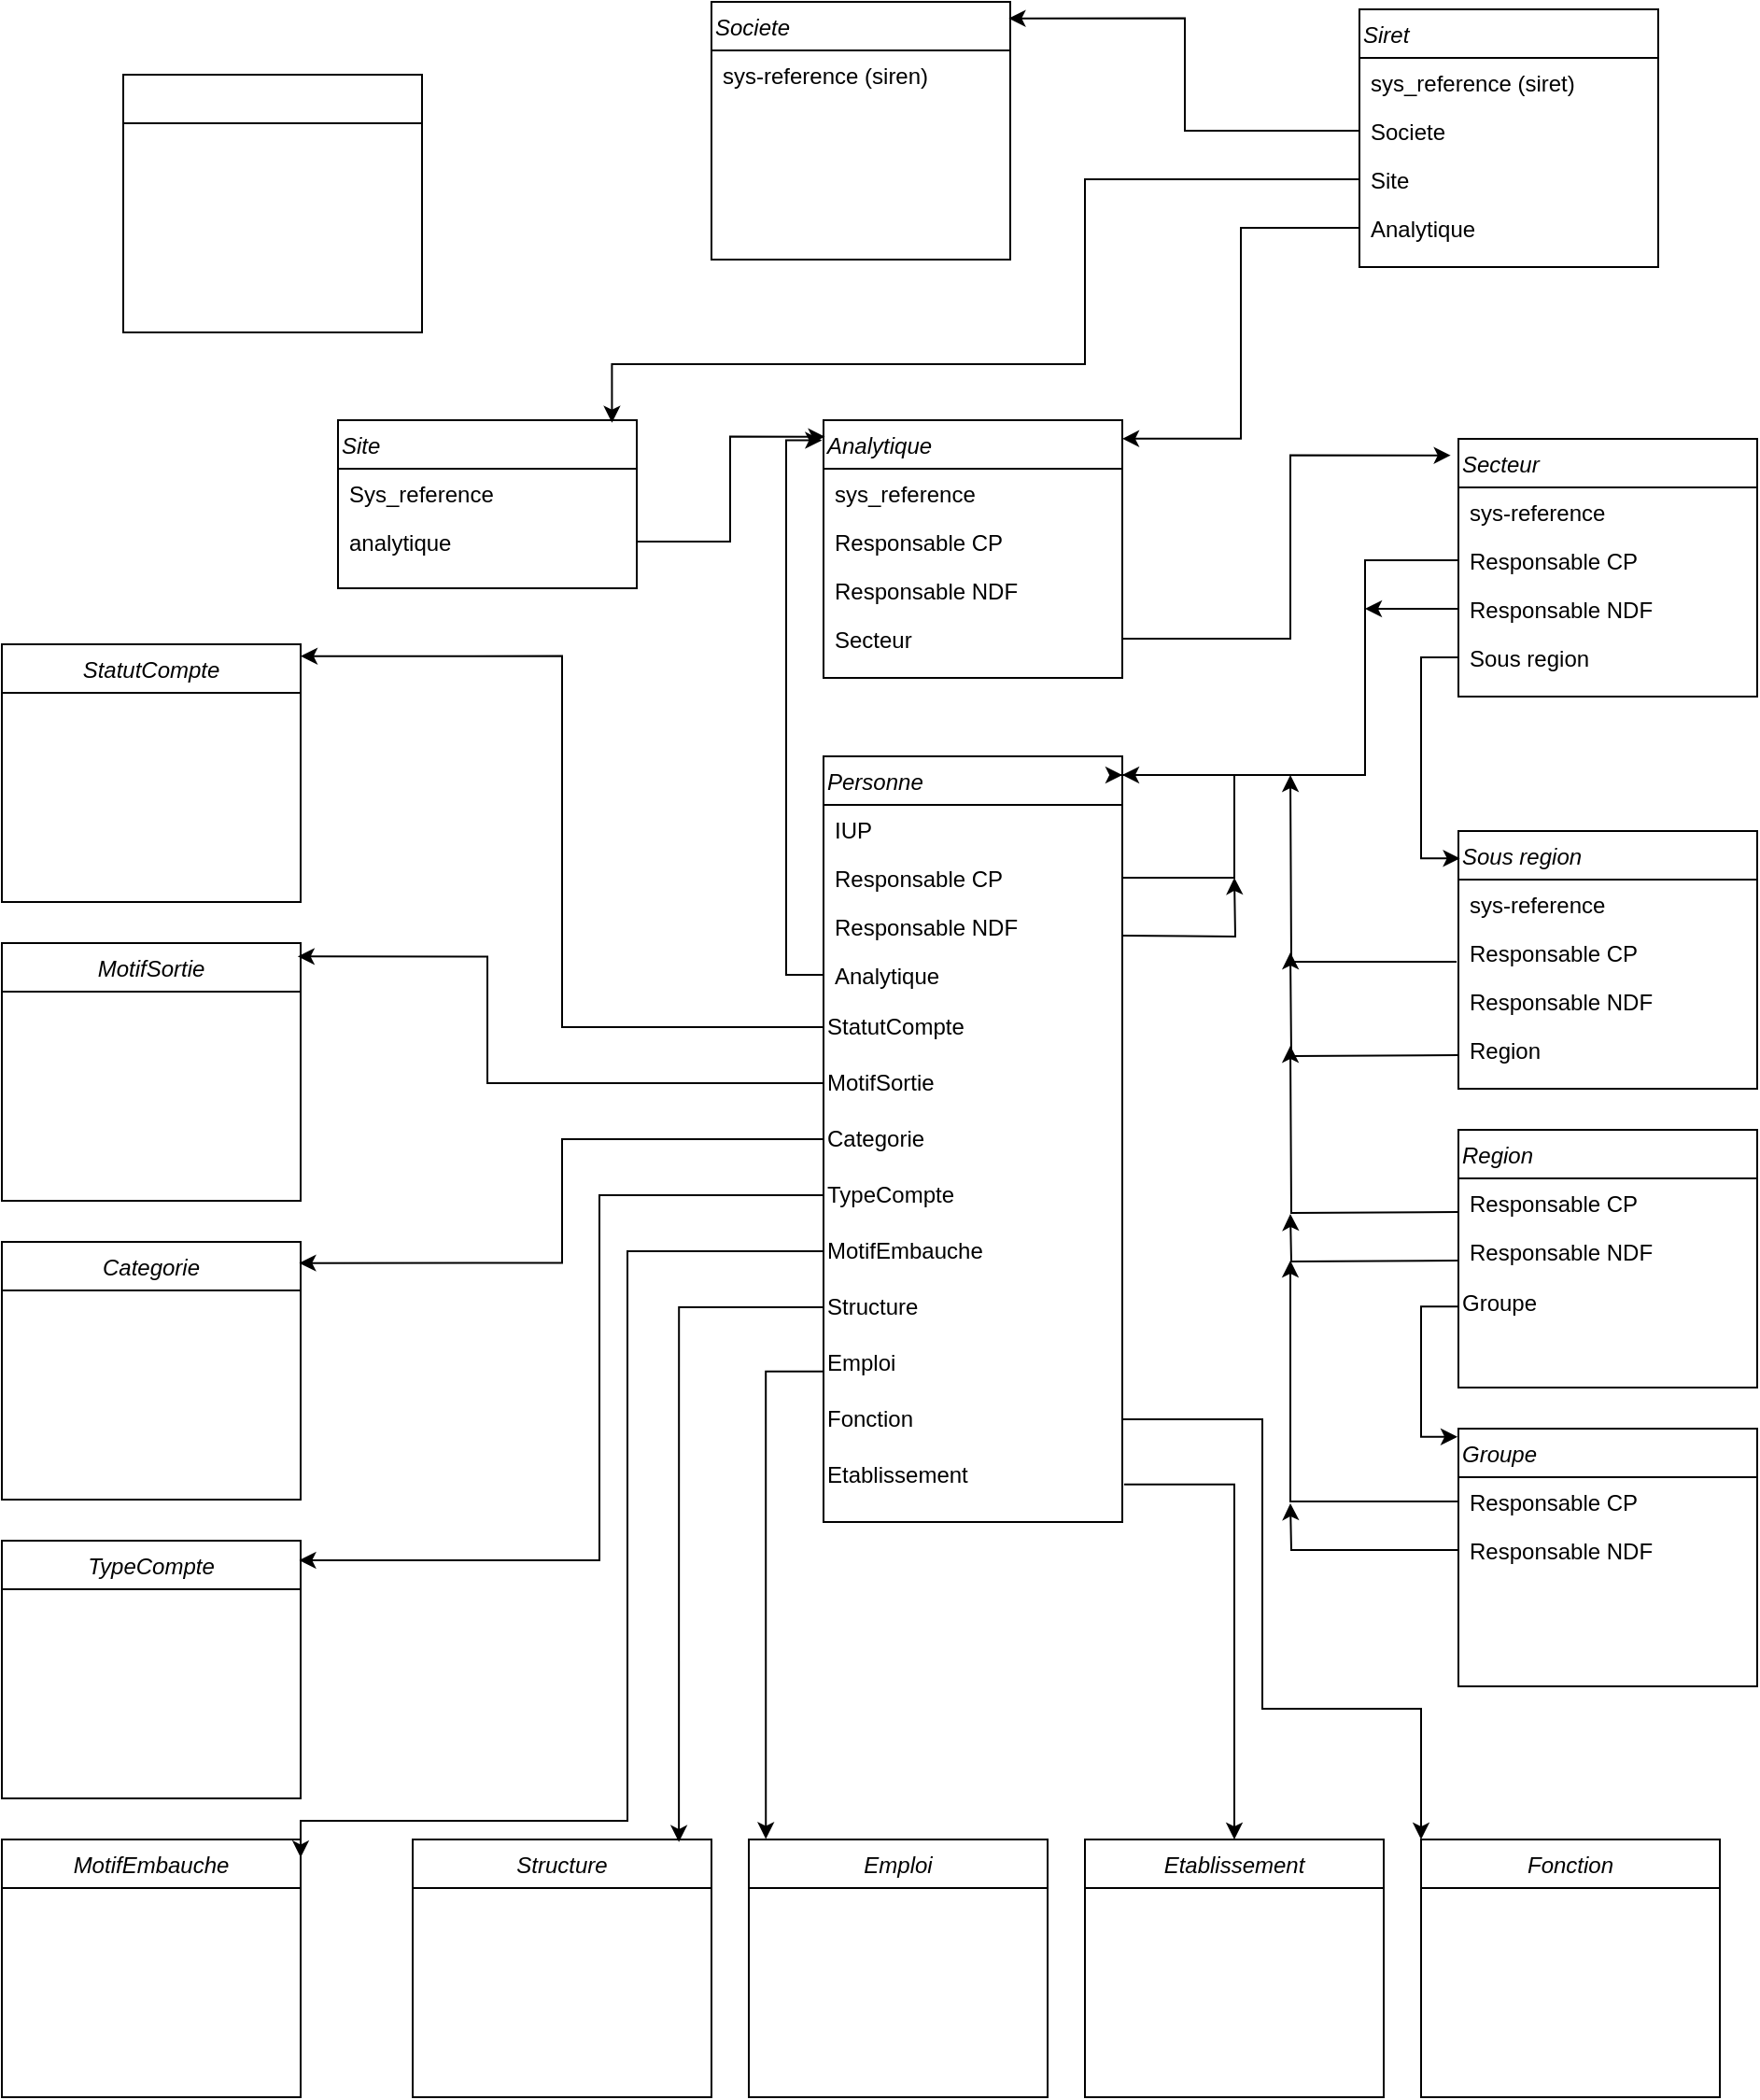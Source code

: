 <mxfile version="21.6.7" type="github">
  <diagram id="C5RBs43oDa-KdzZeNtuy" name="Page-1">
    <mxGraphModel dx="2049" dy="1083" grid="1" gridSize="5" guides="1" tooltips="1" connect="1" arrows="1" fold="1" page="1" pageScale="1" pageWidth="1654" pageHeight="1169" math="0" shadow="0">
      <root>
        <mxCell id="WIyWlLk6GJQsqaUBKTNV-0" />
        <mxCell id="WIyWlLk6GJQsqaUBKTNV-1" parent="WIyWlLk6GJQsqaUBKTNV-0" />
        <mxCell id="zkfFHV4jXpPFQw0GAbJ--0" value="Analytique&#xa;" style="swimlane;fontStyle=2;align=left;verticalAlign=top;childLayout=stackLayout;horizontal=1;startSize=26;horizontalStack=0;resizeParent=1;resizeLast=0;collapsible=1;marginBottom=0;rounded=0;shadow=0;strokeWidth=1;" parent="WIyWlLk6GJQsqaUBKTNV-1" vertex="1">
          <mxGeometry x="460" y="260" width="160" height="138" as="geometry">
            <mxRectangle x="230" y="140" width="160" height="26" as="alternateBounds" />
          </mxGeometry>
        </mxCell>
        <mxCell id="zkfFHV4jXpPFQw0GAbJ--1" value="sys_reference" style="text;align=left;verticalAlign=top;spacingLeft=4;spacingRight=4;overflow=hidden;rotatable=0;points=[[0,0.5],[1,0.5]];portConstraint=eastwest;" parent="zkfFHV4jXpPFQw0GAbJ--0" vertex="1">
          <mxGeometry y="26" width="160" height="26" as="geometry" />
        </mxCell>
        <mxCell id="zkfFHV4jXpPFQw0GAbJ--2" value="Responsable CP" style="text;align=left;verticalAlign=top;spacingLeft=4;spacingRight=4;overflow=hidden;rotatable=0;points=[[0,0.5],[1,0.5]];portConstraint=eastwest;rounded=0;shadow=0;html=0;" parent="zkfFHV4jXpPFQw0GAbJ--0" vertex="1">
          <mxGeometry y="52" width="160" height="26" as="geometry" />
        </mxCell>
        <mxCell id="zkfFHV4jXpPFQw0GAbJ--3" value="Responsable NDF" style="text;align=left;verticalAlign=top;spacingLeft=4;spacingRight=4;overflow=hidden;rotatable=0;points=[[0,0.5],[1,0.5]];portConstraint=eastwest;rounded=0;shadow=0;html=0;" parent="zkfFHV4jXpPFQw0GAbJ--0" vertex="1">
          <mxGeometry y="78" width="160" height="26" as="geometry" />
        </mxCell>
        <mxCell id="zkfFHV4jXpPFQw0GAbJ--5" value="Secteur" style="text;align=left;verticalAlign=top;spacingLeft=4;spacingRight=4;overflow=hidden;rotatable=0;points=[[0,0.5],[1,0.5]];portConstraint=eastwest;" parent="zkfFHV4jXpPFQw0GAbJ--0" vertex="1">
          <mxGeometry y="104" width="160" height="26" as="geometry" />
        </mxCell>
        <mxCell id="lXW113yhEihNR2syf71h-1" value="Personne" style="swimlane;fontStyle=2;align=left;verticalAlign=top;childLayout=stackLayout;horizontal=1;startSize=26;horizontalStack=0;resizeParent=1;resizeLast=0;collapsible=1;marginBottom=0;rounded=0;shadow=0;strokeWidth=1;" vertex="1" parent="WIyWlLk6GJQsqaUBKTNV-1">
          <mxGeometry x="460" y="440" width="160" height="410" as="geometry">
            <mxRectangle x="230" y="140" width="160" height="26" as="alternateBounds" />
          </mxGeometry>
        </mxCell>
        <mxCell id="lXW113yhEihNR2syf71h-2" value="IUP" style="text;align=left;verticalAlign=top;spacingLeft=4;spacingRight=4;overflow=hidden;rotatable=0;points=[[0,0.5],[1,0.5]];portConstraint=eastwest;" vertex="1" parent="lXW113yhEihNR2syf71h-1">
          <mxGeometry y="26" width="160" height="26" as="geometry" />
        </mxCell>
        <mxCell id="lXW113yhEihNR2syf71h-9" style="edgeStyle=orthogonalEdgeStyle;rounded=0;orthogonalLoop=1;jettySize=auto;html=1;align=left;" edge="1" parent="lXW113yhEihNR2syf71h-1" source="lXW113yhEihNR2syf71h-3">
          <mxGeometry relative="1" as="geometry">
            <mxPoint x="160" y="10" as="targetPoint" />
            <Array as="points">
              <mxPoint x="220" y="65" />
              <mxPoint x="220" y="10" />
              <mxPoint x="161" y="10" />
            </Array>
          </mxGeometry>
        </mxCell>
        <mxCell id="lXW113yhEihNR2syf71h-3" value="Responsable CP" style="text;align=left;verticalAlign=top;spacingLeft=4;spacingRight=4;overflow=hidden;rotatable=0;points=[[0,0.5],[1,0.5]];portConstraint=eastwest;rounded=0;shadow=0;html=0;" vertex="1" parent="lXW113yhEihNR2syf71h-1">
          <mxGeometry y="52" width="160" height="26" as="geometry" />
        </mxCell>
        <mxCell id="lXW113yhEihNR2syf71h-4" value="Responsable NDF" style="text;align=left;verticalAlign=top;spacingLeft=4;spacingRight=4;overflow=hidden;rotatable=0;points=[[0,0.5],[1,0.5]];portConstraint=eastwest;rounded=0;shadow=0;html=0;" vertex="1" parent="lXW113yhEihNR2syf71h-1">
          <mxGeometry y="78" width="160" height="26" as="geometry" />
        </mxCell>
        <mxCell id="lXW113yhEihNR2syf71h-5" value="Analytique" style="text;align=left;verticalAlign=top;spacingLeft=4;spacingRight=4;overflow=hidden;rotatable=0;points=[[0,0.5],[1,0.5]];portConstraint=eastwest;" vertex="1" parent="lXW113yhEihNR2syf71h-1">
          <mxGeometry y="104" width="160" height="26" as="geometry" />
        </mxCell>
        <mxCell id="lXW113yhEihNR2syf71h-13" value="StatutCompte" style="text;html=1;align=left;verticalAlign=middle;resizable=0;points=[];autosize=1;strokeColor=none;fillColor=none;" vertex="1" parent="lXW113yhEihNR2syf71h-1">
          <mxGeometry y="130" width="160" height="30" as="geometry" />
        </mxCell>
        <mxCell id="lXW113yhEihNR2syf71h-14" value="MotifSortie" style="text;html=1;align=left;verticalAlign=middle;resizable=0;points=[];autosize=1;strokeColor=none;fillColor=none;" vertex="1" parent="lXW113yhEihNR2syf71h-1">
          <mxGeometry y="160" width="160" height="30" as="geometry" />
        </mxCell>
        <mxCell id="lXW113yhEihNR2syf71h-15" value="Categorie" style="text;html=1;align=left;verticalAlign=middle;resizable=0;points=[];autosize=1;strokeColor=none;fillColor=none;" vertex="1" parent="lXW113yhEihNR2syf71h-1">
          <mxGeometry y="190" width="160" height="30" as="geometry" />
        </mxCell>
        <mxCell id="lXW113yhEihNR2syf71h-16" value="TypeCompte" style="text;html=1;align=left;verticalAlign=middle;resizable=0;points=[];autosize=1;strokeColor=none;fillColor=none;" vertex="1" parent="lXW113yhEihNR2syf71h-1">
          <mxGeometry y="220" width="160" height="30" as="geometry" />
        </mxCell>
        <mxCell id="lXW113yhEihNR2syf71h-17" value="MotifEmbauche" style="text;html=1;align=left;verticalAlign=middle;resizable=0;points=[];autosize=1;strokeColor=none;fillColor=none;" vertex="1" parent="lXW113yhEihNR2syf71h-1">
          <mxGeometry y="250" width="160" height="30" as="geometry" />
        </mxCell>
        <mxCell id="lXW113yhEihNR2syf71h-18" value="Structure" style="text;html=1;align=left;verticalAlign=middle;resizable=0;points=[];autosize=1;strokeColor=none;fillColor=none;" vertex="1" parent="lXW113yhEihNR2syf71h-1">
          <mxGeometry y="280" width="160" height="30" as="geometry" />
        </mxCell>
        <mxCell id="lXW113yhEihNR2syf71h-19" value="Emploi" style="text;html=1;align=left;verticalAlign=middle;resizable=0;points=[];autosize=1;strokeColor=none;fillColor=none;" vertex="1" parent="lXW113yhEihNR2syf71h-1">
          <mxGeometry y="310" width="160" height="30" as="geometry" />
        </mxCell>
        <mxCell id="lXW113yhEihNR2syf71h-21" value="Fonction" style="text;html=1;align=left;verticalAlign=middle;resizable=0;points=[];autosize=1;strokeColor=none;fillColor=none;" vertex="1" parent="lXW113yhEihNR2syf71h-1">
          <mxGeometry y="340" width="160" height="30" as="geometry" />
        </mxCell>
        <mxCell id="lXW113yhEihNR2syf71h-20" value="Etablissement" style="text;html=1;align=left;verticalAlign=middle;resizable=0;points=[];autosize=1;strokeColor=none;fillColor=none;" vertex="1" parent="lXW113yhEihNR2syf71h-1">
          <mxGeometry y="370" width="160" height="30" as="geometry" />
        </mxCell>
        <mxCell id="lXW113yhEihNR2syf71h-12" style="edgeStyle=orthogonalEdgeStyle;rounded=0;orthogonalLoop=1;jettySize=auto;html=1;entryX=-0.005;entryY=0.078;entryDx=0;entryDy=0;entryPerimeter=0;align=left;" edge="1" parent="WIyWlLk6GJQsqaUBKTNV-1" source="lXW113yhEihNR2syf71h-5" target="zkfFHV4jXpPFQw0GAbJ--0">
          <mxGeometry relative="1" as="geometry" />
        </mxCell>
        <mxCell id="lXW113yhEihNR2syf71h-23" value="Site" style="swimlane;fontStyle=2;align=left;verticalAlign=top;childLayout=stackLayout;horizontal=1;startSize=26;horizontalStack=0;resizeParent=1;resizeLast=0;collapsible=1;marginBottom=0;rounded=0;shadow=0;strokeWidth=1;" vertex="1" parent="WIyWlLk6GJQsqaUBKTNV-1">
          <mxGeometry x="200" y="260" width="160" height="90" as="geometry">
            <mxRectangle x="230" y="140" width="160" height="26" as="alternateBounds" />
          </mxGeometry>
        </mxCell>
        <mxCell id="lXW113yhEihNR2syf71h-24" value="Sys_reference" style="text;align=left;verticalAlign=top;spacingLeft=4;spacingRight=4;overflow=hidden;rotatable=0;points=[[0,0.5],[1,0.5]];portConstraint=eastwest;" vertex="1" parent="lXW113yhEihNR2syf71h-23">
          <mxGeometry y="26" width="160" height="26" as="geometry" />
        </mxCell>
        <mxCell id="lXW113yhEihNR2syf71h-25" value="analytique" style="text;align=left;verticalAlign=top;spacingLeft=4;spacingRight=4;overflow=hidden;rotatable=0;points=[[0,0.5],[1,0.5]];portConstraint=eastwest;rounded=0;shadow=0;html=0;" vertex="1" parent="lXW113yhEihNR2syf71h-23">
          <mxGeometry y="52" width="160" height="26" as="geometry" />
        </mxCell>
        <mxCell id="lXW113yhEihNR2syf71h-28" value="Siret" style="swimlane;fontStyle=2;align=left;verticalAlign=top;childLayout=stackLayout;horizontal=1;startSize=26;horizontalStack=0;resizeParent=1;resizeLast=0;collapsible=1;marginBottom=0;rounded=0;shadow=0;strokeWidth=1;" vertex="1" parent="WIyWlLk6GJQsqaUBKTNV-1">
          <mxGeometry x="747" y="40" width="160" height="138" as="geometry">
            <mxRectangle x="230" y="140" width="160" height="26" as="alternateBounds" />
          </mxGeometry>
        </mxCell>
        <mxCell id="lXW113yhEihNR2syf71h-29" value="sys_reference (siret)" style="text;align=left;verticalAlign=top;spacingLeft=4;spacingRight=4;overflow=hidden;rotatable=0;points=[[0,0.5],[1,0.5]];portConstraint=eastwest;" vertex="1" parent="lXW113yhEihNR2syf71h-28">
          <mxGeometry y="26" width="160" height="26" as="geometry" />
        </mxCell>
        <mxCell id="lXW113yhEihNR2syf71h-32" value="Societe" style="text;align=left;verticalAlign=top;spacingLeft=4;spacingRight=4;overflow=hidden;rotatable=0;points=[[0,0.5],[1,0.5]];portConstraint=eastwest;" vertex="1" parent="lXW113yhEihNR2syf71h-28">
          <mxGeometry y="52" width="160" height="26" as="geometry" />
        </mxCell>
        <mxCell id="lXW113yhEihNR2syf71h-30" value="Site" style="text;align=left;verticalAlign=top;spacingLeft=4;spacingRight=4;overflow=hidden;rotatable=0;points=[[0,0.5],[1,0.5]];portConstraint=eastwest;rounded=0;shadow=0;html=0;" vertex="1" parent="lXW113yhEihNR2syf71h-28">
          <mxGeometry y="78" width="160" height="26" as="geometry" />
        </mxCell>
        <mxCell id="lXW113yhEihNR2syf71h-31" value="Analytique" style="text;align=left;verticalAlign=top;spacingLeft=4;spacingRight=4;overflow=hidden;rotatable=0;points=[[0,0.5],[1,0.5]];portConstraint=eastwest;rounded=0;shadow=0;html=0;" vertex="1" parent="lXW113yhEihNR2syf71h-28">
          <mxGeometry y="104" width="160" height="26" as="geometry" />
        </mxCell>
        <mxCell id="lXW113yhEihNR2syf71h-33" style="edgeStyle=orthogonalEdgeStyle;rounded=0;orthogonalLoop=1;jettySize=auto;html=1;entryX=0.005;entryY=0.064;entryDx=0;entryDy=0;entryPerimeter=0;align=left;" edge="1" parent="WIyWlLk6GJQsqaUBKTNV-1" source="lXW113yhEihNR2syf71h-25" target="zkfFHV4jXpPFQw0GAbJ--0">
          <mxGeometry relative="1" as="geometry" />
        </mxCell>
        <mxCell id="lXW113yhEihNR2syf71h-34" value="Societe" style="swimlane;fontStyle=2;align=left;verticalAlign=top;childLayout=stackLayout;horizontal=1;startSize=26;horizontalStack=0;resizeParent=1;resizeLast=0;collapsible=1;marginBottom=0;rounded=0;shadow=0;strokeWidth=1;" vertex="1" parent="WIyWlLk6GJQsqaUBKTNV-1">
          <mxGeometry x="400" y="36" width="160" height="138" as="geometry">
            <mxRectangle x="230" y="140" width="160" height="26" as="alternateBounds" />
          </mxGeometry>
        </mxCell>
        <mxCell id="lXW113yhEihNR2syf71h-35" value="sys-reference (siren)" style="text;align=left;verticalAlign=top;spacingLeft=4;spacingRight=4;overflow=hidden;rotatable=0;points=[[0,0.5],[1,0.5]];portConstraint=eastwest;" vertex="1" parent="lXW113yhEihNR2syf71h-34">
          <mxGeometry y="26" width="160" height="26" as="geometry" />
        </mxCell>
        <mxCell id="lXW113yhEihNR2syf71h-39" style="edgeStyle=orthogonalEdgeStyle;rounded=0;orthogonalLoop=1;jettySize=auto;html=1;entryX=1;entryY=0.072;entryDx=0;entryDy=0;entryPerimeter=0;align=left;" edge="1" parent="WIyWlLk6GJQsqaUBKTNV-1" source="lXW113yhEihNR2syf71h-31" target="zkfFHV4jXpPFQw0GAbJ--0">
          <mxGeometry relative="1" as="geometry" />
        </mxCell>
        <mxCell id="lXW113yhEihNR2syf71h-40" style="edgeStyle=orthogonalEdgeStyle;rounded=0;orthogonalLoop=1;jettySize=auto;html=1;entryX=0.995;entryY=0.064;entryDx=0;entryDy=0;entryPerimeter=0;align=left;" edge="1" parent="WIyWlLk6GJQsqaUBKTNV-1" source="lXW113yhEihNR2syf71h-32" target="lXW113yhEihNR2syf71h-34">
          <mxGeometry relative="1" as="geometry" />
        </mxCell>
        <mxCell id="lXW113yhEihNR2syf71h-41" style="edgeStyle=orthogonalEdgeStyle;rounded=0;orthogonalLoop=1;jettySize=auto;html=1;entryX=0.917;entryY=0.015;entryDx=0;entryDy=0;entryPerimeter=0;align=left;" edge="1" parent="WIyWlLk6GJQsqaUBKTNV-1" source="lXW113yhEihNR2syf71h-30" target="lXW113yhEihNR2syf71h-23">
          <mxGeometry relative="1" as="geometry">
            <mxPoint x="360" y="270" as="targetPoint" />
            <Array as="points">
              <mxPoint x="600" y="131" />
              <mxPoint x="600" y="230" />
              <mxPoint x="347" y="230" />
            </Array>
          </mxGeometry>
        </mxCell>
        <mxCell id="lXW113yhEihNR2syf71h-47" value="Sous region" style="swimlane;fontStyle=2;align=left;verticalAlign=top;childLayout=stackLayout;horizontal=1;startSize=26;horizontalStack=0;resizeParent=1;resizeLast=0;collapsible=1;marginBottom=0;rounded=0;shadow=0;strokeWidth=1;" vertex="1" parent="WIyWlLk6GJQsqaUBKTNV-1">
          <mxGeometry x="800" y="480" width="160" height="138" as="geometry">
            <mxRectangle x="230" y="140" width="160" height="26" as="alternateBounds" />
          </mxGeometry>
        </mxCell>
        <mxCell id="lXW113yhEihNR2syf71h-48" value="sys-reference" style="text;align=left;verticalAlign=top;spacingLeft=4;spacingRight=4;overflow=hidden;rotatable=0;points=[[0,0.5],[1,0.5]];portConstraint=eastwest;" vertex="1" parent="lXW113yhEihNR2syf71h-47">
          <mxGeometry y="26" width="160" height="26" as="geometry" />
        </mxCell>
        <mxCell id="lXW113yhEihNR2syf71h-49" value="Responsable CP" style="text;align=left;verticalAlign=top;spacingLeft=4;spacingRight=4;overflow=hidden;rotatable=0;points=[[0,0.5],[1,0.5]];portConstraint=eastwest;rounded=0;shadow=0;html=0;" vertex="1" parent="lXW113yhEihNR2syf71h-47">
          <mxGeometry y="52" width="160" height="26" as="geometry" />
        </mxCell>
        <mxCell id="lXW113yhEihNR2syf71h-50" value="Responsable NDF" style="text;align=left;verticalAlign=top;spacingLeft=4;spacingRight=4;overflow=hidden;rotatable=0;points=[[0,0.5],[1,0.5]];portConstraint=eastwest;rounded=0;shadow=0;html=0;" vertex="1" parent="lXW113yhEihNR2syf71h-47">
          <mxGeometry y="78" width="160" height="26" as="geometry" />
        </mxCell>
        <mxCell id="lXW113yhEihNR2syf71h-51" value="Region" style="text;align=left;verticalAlign=top;spacingLeft=4;spacingRight=4;overflow=hidden;rotatable=0;points=[[0,0.5],[1,0.5]];portConstraint=eastwest;" vertex="1" parent="lXW113yhEihNR2syf71h-47">
          <mxGeometry y="104" width="160" height="26" as="geometry" />
        </mxCell>
        <mxCell id="lXW113yhEihNR2syf71h-52" value="Secteur" style="swimlane;fontStyle=2;align=left;verticalAlign=top;childLayout=stackLayout;horizontal=1;startSize=26;horizontalStack=0;resizeParent=1;resizeLast=0;collapsible=1;marginBottom=0;rounded=0;shadow=0;strokeWidth=1;" vertex="1" parent="WIyWlLk6GJQsqaUBKTNV-1">
          <mxGeometry x="800" y="270" width="160" height="138" as="geometry">
            <mxRectangle x="230" y="140" width="160" height="26" as="alternateBounds" />
          </mxGeometry>
        </mxCell>
        <mxCell id="lXW113yhEihNR2syf71h-53" value="sys-reference" style="text;align=left;verticalAlign=top;spacingLeft=4;spacingRight=4;overflow=hidden;rotatable=0;points=[[0,0.5],[1,0.5]];portConstraint=eastwest;" vertex="1" parent="lXW113yhEihNR2syf71h-52">
          <mxGeometry y="26" width="160" height="26" as="geometry" />
        </mxCell>
        <mxCell id="lXW113yhEihNR2syf71h-54" value="Responsable CP" style="text;align=left;verticalAlign=top;spacingLeft=4;spacingRight=4;overflow=hidden;rotatable=0;points=[[0,0.5],[1,0.5]];portConstraint=eastwest;rounded=0;shadow=0;html=0;" vertex="1" parent="lXW113yhEihNR2syf71h-52">
          <mxGeometry y="52" width="160" height="26" as="geometry" />
        </mxCell>
        <mxCell id="lXW113yhEihNR2syf71h-61" style="edgeStyle=orthogonalEdgeStyle;rounded=0;orthogonalLoop=1;jettySize=auto;html=1;align=left;" edge="1" parent="lXW113yhEihNR2syf71h-52" source="lXW113yhEihNR2syf71h-55">
          <mxGeometry relative="1" as="geometry">
            <mxPoint x="-50" y="91" as="targetPoint" />
          </mxGeometry>
        </mxCell>
        <mxCell id="lXW113yhEihNR2syf71h-55" value="Responsable NDF" style="text;align=left;verticalAlign=top;spacingLeft=4;spacingRight=4;overflow=hidden;rotatable=0;points=[[0,0.5],[1,0.5]];portConstraint=eastwest;rounded=0;shadow=0;html=0;" vertex="1" parent="lXW113yhEihNR2syf71h-52">
          <mxGeometry y="78" width="160" height="26" as="geometry" />
        </mxCell>
        <mxCell id="lXW113yhEihNR2syf71h-56" value="Sous region" style="text;align=left;verticalAlign=top;spacingLeft=4;spacingRight=4;overflow=hidden;rotatable=0;points=[[0,0.5],[1,0.5]];portConstraint=eastwest;" vertex="1" parent="lXW113yhEihNR2syf71h-52">
          <mxGeometry y="104" width="160" height="26" as="geometry" />
        </mxCell>
        <mxCell id="lXW113yhEihNR2syf71h-57" style="edgeStyle=orthogonalEdgeStyle;rounded=0;orthogonalLoop=1;jettySize=auto;html=1;entryX=-0.026;entryY=0.064;entryDx=0;entryDy=0;entryPerimeter=0;align=left;" edge="1" parent="WIyWlLk6GJQsqaUBKTNV-1" source="zkfFHV4jXpPFQw0GAbJ--5" target="lXW113yhEihNR2syf71h-52">
          <mxGeometry relative="1" as="geometry" />
        </mxCell>
        <mxCell id="lXW113yhEihNR2syf71h-58" style="edgeStyle=orthogonalEdgeStyle;rounded=0;orthogonalLoop=1;jettySize=auto;html=1;align=left;" edge="1" parent="WIyWlLk6GJQsqaUBKTNV-1" source="lXW113yhEihNR2syf71h-54">
          <mxGeometry relative="1" as="geometry">
            <mxPoint x="620" y="450" as="targetPoint" />
            <Array as="points">
              <mxPoint x="750" y="335" />
              <mxPoint x="750" y="450" />
              <mxPoint x="619" y="450" />
            </Array>
          </mxGeometry>
        </mxCell>
        <mxCell id="lXW113yhEihNR2syf71h-59" style="edgeStyle=orthogonalEdgeStyle;rounded=0;orthogonalLoop=1;jettySize=auto;html=1;entryX=0.005;entryY=0.106;entryDx=0;entryDy=0;entryPerimeter=0;align=left;" edge="1" parent="WIyWlLk6GJQsqaUBKTNV-1" source="lXW113yhEihNR2syf71h-56" target="lXW113yhEihNR2syf71h-47">
          <mxGeometry relative="1" as="geometry" />
        </mxCell>
        <mxCell id="lXW113yhEihNR2syf71h-60" style="edgeStyle=orthogonalEdgeStyle;rounded=0;orthogonalLoop=1;jettySize=auto;html=1;align=left;exitX=-0.006;exitY=0.692;exitDx=0;exitDy=0;exitPerimeter=0;" edge="1" parent="WIyWlLk6GJQsqaUBKTNV-1" source="lXW113yhEihNR2syf71h-49">
          <mxGeometry relative="1" as="geometry">
            <mxPoint x="827.44" y="545" as="sourcePoint" />
            <mxPoint x="710" y="450" as="targetPoint" />
          </mxGeometry>
        </mxCell>
        <mxCell id="lXW113yhEihNR2syf71h-62" style="edgeStyle=orthogonalEdgeStyle;rounded=0;orthogonalLoop=1;jettySize=auto;html=1;align=left;" edge="1" parent="WIyWlLk6GJQsqaUBKTNV-1">
          <mxGeometry relative="1" as="geometry">
            <mxPoint x="710" y="545" as="targetPoint" />
            <mxPoint x="800" y="600" as="sourcePoint" />
          </mxGeometry>
        </mxCell>
        <mxCell id="lXW113yhEihNR2syf71h-63" value="Region" style="swimlane;fontStyle=2;align=left;verticalAlign=top;childLayout=stackLayout;horizontal=1;startSize=26;horizontalStack=0;resizeParent=1;resizeLast=0;collapsible=1;marginBottom=0;rounded=0;shadow=0;strokeWidth=1;" vertex="1" parent="WIyWlLk6GJQsqaUBKTNV-1">
          <mxGeometry x="800" y="640" width="160" height="138" as="geometry">
            <mxRectangle x="230" y="140" width="160" height="26" as="alternateBounds" />
          </mxGeometry>
        </mxCell>
        <mxCell id="lXW113yhEihNR2syf71h-65" value="Responsable CP" style="text;align=left;verticalAlign=top;spacingLeft=4;spacingRight=4;overflow=hidden;rotatable=0;points=[[0,0.5],[1,0.5]];portConstraint=eastwest;rounded=0;shadow=0;html=0;" vertex="1" parent="lXW113yhEihNR2syf71h-63">
          <mxGeometry y="26" width="160" height="26" as="geometry" />
        </mxCell>
        <mxCell id="lXW113yhEihNR2syf71h-68" value="Responsable NDF" style="text;align=left;verticalAlign=top;spacingLeft=4;spacingRight=4;overflow=hidden;rotatable=0;points=[[0,0.5],[1,0.5]];portConstraint=eastwest;rounded=0;shadow=0;html=0;" vertex="1" parent="lXW113yhEihNR2syf71h-63">
          <mxGeometry y="52" width="160" height="26" as="geometry" />
        </mxCell>
        <mxCell id="lXW113yhEihNR2syf71h-76" value="Groupe" style="text;html=1;align=left;verticalAlign=middle;resizable=0;points=[];autosize=1;strokeColor=none;fillColor=none;" vertex="1" parent="lXW113yhEihNR2syf71h-63">
          <mxGeometry y="78" width="160" height="30" as="geometry" />
        </mxCell>
        <mxCell id="lXW113yhEihNR2syf71h-64" value="Groupe" style="swimlane;fontStyle=2;align=left;verticalAlign=top;childLayout=stackLayout;horizontal=1;startSize=26;horizontalStack=0;resizeParent=1;resizeLast=0;collapsible=1;marginBottom=0;rounded=0;shadow=0;strokeWidth=1;" vertex="1" parent="WIyWlLk6GJQsqaUBKTNV-1">
          <mxGeometry x="800" y="800" width="160" height="138" as="geometry">
            <mxRectangle x="230" y="140" width="160" height="26" as="alternateBounds" />
          </mxGeometry>
        </mxCell>
        <mxCell id="lXW113yhEihNR2syf71h-66" value="Responsable CP" style="text;align=left;verticalAlign=top;spacingLeft=4;spacingRight=4;overflow=hidden;rotatable=0;points=[[0,0.5],[1,0.5]];portConstraint=eastwest;rounded=0;shadow=0;html=0;" vertex="1" parent="lXW113yhEihNR2syf71h-64">
          <mxGeometry y="26" width="160" height="26" as="geometry" />
        </mxCell>
        <mxCell id="lXW113yhEihNR2syf71h-73" style="edgeStyle=orthogonalEdgeStyle;rounded=0;orthogonalLoop=1;jettySize=auto;html=1;align=left;" edge="1" parent="lXW113yhEihNR2syf71h-64" source="lXW113yhEihNR2syf71h-67">
          <mxGeometry relative="1" as="geometry">
            <mxPoint x="-90" y="40" as="targetPoint" />
          </mxGeometry>
        </mxCell>
        <mxCell id="lXW113yhEihNR2syf71h-67" value="Responsable NDF" style="text;align=left;verticalAlign=top;spacingLeft=4;spacingRight=4;overflow=hidden;rotatable=0;points=[[0,0.5],[1,0.5]];portConstraint=eastwest;rounded=0;shadow=0;html=0;" vertex="1" parent="lXW113yhEihNR2syf71h-64">
          <mxGeometry y="52" width="160" height="26" as="geometry" />
        </mxCell>
        <mxCell id="lXW113yhEihNR2syf71h-71" style="edgeStyle=orthogonalEdgeStyle;rounded=0;orthogonalLoop=1;jettySize=auto;html=1;align=left;" edge="1" parent="WIyWlLk6GJQsqaUBKTNV-1">
          <mxGeometry relative="1" as="geometry">
            <mxPoint x="710" y="685" as="targetPoint" />
            <mxPoint x="800" y="710" as="sourcePoint" />
          </mxGeometry>
        </mxCell>
        <mxCell id="lXW113yhEihNR2syf71h-70" style="edgeStyle=orthogonalEdgeStyle;rounded=0;orthogonalLoop=1;jettySize=auto;html=1;align=left;" edge="1" parent="WIyWlLk6GJQsqaUBKTNV-1">
          <mxGeometry relative="1" as="geometry">
            <mxPoint x="710" y="595" as="targetPoint" />
            <mxPoint x="800" y="684" as="sourcePoint" />
          </mxGeometry>
        </mxCell>
        <mxCell id="lXW113yhEihNR2syf71h-11" style="edgeStyle=orthogonalEdgeStyle;rounded=0;orthogonalLoop=1;jettySize=auto;html=1;align=left;" edge="1" parent="WIyWlLk6GJQsqaUBKTNV-1">
          <mxGeometry relative="1" as="geometry">
            <mxPoint x="680" y="505" as="targetPoint" />
            <mxPoint x="620.0" y="536" as="sourcePoint" />
          </mxGeometry>
        </mxCell>
        <mxCell id="lXW113yhEihNR2syf71h-72" style="edgeStyle=orthogonalEdgeStyle;rounded=0;orthogonalLoop=1;jettySize=auto;html=1;align=left;" edge="1" parent="WIyWlLk6GJQsqaUBKTNV-1" source="lXW113yhEihNR2syf71h-66">
          <mxGeometry relative="1" as="geometry">
            <mxPoint x="710" y="710" as="targetPoint" />
            <Array as="points">
              <mxPoint x="710" y="839" />
            </Array>
          </mxGeometry>
        </mxCell>
        <mxCell id="lXW113yhEihNR2syf71h-77" style="edgeStyle=orthogonalEdgeStyle;rounded=0;orthogonalLoop=1;jettySize=auto;html=1;entryX=-0.003;entryY=0.032;entryDx=0;entryDy=0;entryPerimeter=0;exitX=-0.003;exitY=0.554;exitDx=0;exitDy=0;exitPerimeter=0;align=left;" edge="1" parent="WIyWlLk6GJQsqaUBKTNV-1" source="lXW113yhEihNR2syf71h-76" target="lXW113yhEihNR2syf71h-64">
          <mxGeometry relative="1" as="geometry" />
        </mxCell>
        <mxCell id="lXW113yhEihNR2syf71h-86" value="" style="swimlane;fontStyle=2;align=left;verticalAlign=top;childLayout=stackLayout;horizontal=1;startSize=26;horizontalStack=0;resizeParent=1;resizeLast=0;collapsible=1;marginBottom=0;rounded=0;shadow=0;strokeWidth=1;" vertex="1" parent="WIyWlLk6GJQsqaUBKTNV-1">
          <mxGeometry x="85" y="75" width="160" height="138" as="geometry">
            <mxRectangle x="230" y="140" width="160" height="26" as="alternateBounds" />
          </mxGeometry>
        </mxCell>
        <mxCell id="lXW113yhEihNR2syf71h-87" value="StatutCompte" style="swimlane;fontStyle=2;align=center;verticalAlign=top;childLayout=stackLayout;horizontal=1;startSize=26;horizontalStack=0;resizeParent=1;resizeLast=0;collapsible=1;marginBottom=0;rounded=0;shadow=0;strokeWidth=1;" vertex="1" parent="WIyWlLk6GJQsqaUBKTNV-1">
          <mxGeometry x="20" y="380" width="160" height="138" as="geometry">
            <mxRectangle x="230" y="140" width="160" height="26" as="alternateBounds" />
          </mxGeometry>
        </mxCell>
        <mxCell id="lXW113yhEihNR2syf71h-88" value="MotifSortie" style="swimlane;fontStyle=2;align=center;verticalAlign=top;childLayout=stackLayout;horizontal=1;startSize=26;horizontalStack=0;resizeParent=1;resizeLast=0;collapsible=1;marginBottom=0;rounded=0;shadow=0;strokeWidth=1;" vertex="1" parent="WIyWlLk6GJQsqaUBKTNV-1">
          <mxGeometry x="20" y="540" width="160" height="138" as="geometry">
            <mxRectangle x="230" y="140" width="160" height="26" as="alternateBounds" />
          </mxGeometry>
        </mxCell>
        <mxCell id="lXW113yhEihNR2syf71h-89" value="Categorie" style="swimlane;fontStyle=2;align=center;verticalAlign=top;childLayout=stackLayout;horizontal=1;startSize=26;horizontalStack=0;resizeParent=1;resizeLast=0;collapsible=1;marginBottom=0;rounded=0;shadow=0;strokeWidth=1;" vertex="1" parent="WIyWlLk6GJQsqaUBKTNV-1">
          <mxGeometry x="20" y="700" width="160" height="138" as="geometry">
            <mxRectangle x="230" y="140" width="160" height="26" as="alternateBounds" />
          </mxGeometry>
        </mxCell>
        <mxCell id="lXW113yhEihNR2syf71h-90" value="TypeCompte" style="swimlane;fontStyle=2;align=center;verticalAlign=top;childLayout=stackLayout;horizontal=1;startSize=26;horizontalStack=0;resizeParent=1;resizeLast=0;collapsible=1;marginBottom=0;rounded=0;shadow=0;strokeWidth=1;" vertex="1" parent="WIyWlLk6GJQsqaUBKTNV-1">
          <mxGeometry x="20" y="860" width="160" height="138" as="geometry">
            <mxRectangle x="230" y="140" width="160" height="26" as="alternateBounds" />
          </mxGeometry>
        </mxCell>
        <mxCell id="lXW113yhEihNR2syf71h-91" value="MotifEmbauche" style="swimlane;fontStyle=2;align=center;verticalAlign=top;childLayout=stackLayout;horizontal=1;startSize=26;horizontalStack=0;resizeParent=1;resizeLast=0;collapsible=1;marginBottom=0;rounded=0;shadow=0;strokeWidth=1;" vertex="1" parent="WIyWlLk6GJQsqaUBKTNV-1">
          <mxGeometry x="20" y="1020" width="160" height="138" as="geometry">
            <mxRectangle x="230" y="140" width="160" height="26" as="alternateBounds" />
          </mxGeometry>
        </mxCell>
        <mxCell id="lXW113yhEihNR2syf71h-92" value="Structure" style="swimlane;fontStyle=2;align=center;verticalAlign=top;childLayout=stackLayout;horizontal=1;startSize=26;horizontalStack=0;resizeParent=1;resizeLast=0;collapsible=1;marginBottom=0;rounded=0;shadow=0;strokeWidth=1;" vertex="1" parent="WIyWlLk6GJQsqaUBKTNV-1">
          <mxGeometry x="240" y="1020" width="160" height="138" as="geometry">
            <mxRectangle x="230" y="140" width="160" height="26" as="alternateBounds" />
          </mxGeometry>
        </mxCell>
        <mxCell id="lXW113yhEihNR2syf71h-93" value="Emploi" style="swimlane;fontStyle=2;align=center;verticalAlign=top;childLayout=stackLayout;horizontal=1;startSize=26;horizontalStack=0;resizeParent=1;resizeLast=0;collapsible=1;marginBottom=0;rounded=0;shadow=0;strokeWidth=1;" vertex="1" parent="WIyWlLk6GJQsqaUBKTNV-1">
          <mxGeometry x="420" y="1020" width="160" height="138" as="geometry">
            <mxRectangle x="230" y="140" width="160" height="26" as="alternateBounds" />
          </mxGeometry>
        </mxCell>
        <mxCell id="lXW113yhEihNR2syf71h-94" value="Etablissement" style="swimlane;fontStyle=2;align=center;verticalAlign=top;childLayout=stackLayout;horizontal=1;startSize=26;horizontalStack=0;resizeParent=1;resizeLast=0;collapsible=1;marginBottom=0;rounded=0;shadow=0;strokeWidth=1;" vertex="1" parent="WIyWlLk6GJQsqaUBKTNV-1">
          <mxGeometry x="600" y="1020" width="160" height="138" as="geometry">
            <mxRectangle x="230" y="140" width="160" height="26" as="alternateBounds" />
          </mxGeometry>
        </mxCell>
        <mxCell id="lXW113yhEihNR2syf71h-95" value="Fonction" style="swimlane;fontStyle=2;align=center;verticalAlign=top;childLayout=stackLayout;horizontal=1;startSize=26;horizontalStack=0;resizeParent=1;resizeLast=0;collapsible=1;marginBottom=0;rounded=0;shadow=0;strokeWidth=1;" vertex="1" parent="WIyWlLk6GJQsqaUBKTNV-1">
          <mxGeometry x="780" y="1020" width="160" height="138" as="geometry">
            <mxRectangle x="230" y="140" width="160" height="26" as="alternateBounds" />
          </mxGeometry>
        </mxCell>
        <mxCell id="lXW113yhEihNR2syf71h-97" style="edgeStyle=orthogonalEdgeStyle;rounded=0;orthogonalLoop=1;jettySize=auto;html=1;entryX=1;entryY=0.046;entryDx=0;entryDy=0;entryPerimeter=0;" edge="1" parent="WIyWlLk6GJQsqaUBKTNV-1" source="lXW113yhEihNR2syf71h-13" target="lXW113yhEihNR2syf71h-87">
          <mxGeometry relative="1" as="geometry" />
        </mxCell>
        <mxCell id="lXW113yhEihNR2syf71h-98" style="edgeStyle=orthogonalEdgeStyle;rounded=0;orthogonalLoop=1;jettySize=auto;html=1;entryX=0.99;entryY=0.052;entryDx=0;entryDy=0;entryPerimeter=0;" edge="1" parent="WIyWlLk6GJQsqaUBKTNV-1" source="lXW113yhEihNR2syf71h-14" target="lXW113yhEihNR2syf71h-88">
          <mxGeometry relative="1" as="geometry">
            <Array as="points">
              <mxPoint x="280" y="615" />
              <mxPoint x="280" y="547" />
            </Array>
          </mxGeometry>
        </mxCell>
        <mxCell id="lXW113yhEihNR2syf71h-99" style="edgeStyle=orthogonalEdgeStyle;rounded=0;orthogonalLoop=1;jettySize=auto;html=1;entryX=0.995;entryY=0.082;entryDx=0;entryDy=0;entryPerimeter=0;" edge="1" parent="WIyWlLk6GJQsqaUBKTNV-1" source="lXW113yhEihNR2syf71h-15" target="lXW113yhEihNR2syf71h-89">
          <mxGeometry relative="1" as="geometry" />
        </mxCell>
        <mxCell id="lXW113yhEihNR2syf71h-100" style="edgeStyle=orthogonalEdgeStyle;rounded=0;orthogonalLoop=1;jettySize=auto;html=1;entryX=0.995;entryY=0.076;entryDx=0;entryDy=0;entryPerimeter=0;" edge="1" parent="WIyWlLk6GJQsqaUBKTNV-1" source="lXW113yhEihNR2syf71h-16" target="lXW113yhEihNR2syf71h-90">
          <mxGeometry relative="1" as="geometry">
            <Array as="points">
              <mxPoint x="340" y="675" />
              <mxPoint x="340" y="871" />
            </Array>
          </mxGeometry>
        </mxCell>
        <mxCell id="lXW113yhEihNR2syf71h-101" style="edgeStyle=orthogonalEdgeStyle;rounded=0;orthogonalLoop=1;jettySize=auto;html=1;entryX=1;entryY=0.07;entryDx=0;entryDy=0;entryPerimeter=0;" edge="1" parent="WIyWlLk6GJQsqaUBKTNV-1" source="lXW113yhEihNR2syf71h-17" target="lXW113yhEihNR2syf71h-91">
          <mxGeometry relative="1" as="geometry">
            <Array as="points">
              <mxPoint x="355" y="705" />
              <mxPoint x="355" y="1010" />
              <mxPoint x="180" y="1010" />
            </Array>
          </mxGeometry>
        </mxCell>
        <mxCell id="lXW113yhEihNR2syf71h-102" style="edgeStyle=orthogonalEdgeStyle;rounded=0;orthogonalLoop=1;jettySize=auto;html=1;entryX=0.891;entryY=0.01;entryDx=0;entryDy=0;entryPerimeter=0;" edge="1" parent="WIyWlLk6GJQsqaUBKTNV-1" source="lXW113yhEihNR2syf71h-18" target="lXW113yhEihNR2syf71h-92">
          <mxGeometry relative="1" as="geometry" />
        </mxCell>
        <mxCell id="lXW113yhEihNR2syf71h-103" style="edgeStyle=orthogonalEdgeStyle;rounded=0;orthogonalLoop=1;jettySize=auto;html=1;entryX=0.057;entryY=-0.002;entryDx=0;entryDy=0;entryPerimeter=0;exitX=-0.001;exitY=0.645;exitDx=0;exitDy=0;exitPerimeter=0;" edge="1" parent="WIyWlLk6GJQsqaUBKTNV-1" source="lXW113yhEihNR2syf71h-19" target="lXW113yhEihNR2syf71h-93">
          <mxGeometry relative="1" as="geometry" />
        </mxCell>
        <mxCell id="lXW113yhEihNR2syf71h-104" style="edgeStyle=orthogonalEdgeStyle;rounded=0;orthogonalLoop=1;jettySize=auto;html=1;entryX=0;entryY=0;entryDx=0;entryDy=0;" edge="1" parent="WIyWlLk6GJQsqaUBKTNV-1" source="lXW113yhEihNR2syf71h-21" target="lXW113yhEihNR2syf71h-95">
          <mxGeometry relative="1" as="geometry">
            <Array as="points">
              <mxPoint x="695" y="795" />
              <mxPoint x="695" y="950" />
              <mxPoint x="780" y="950" />
            </Array>
          </mxGeometry>
        </mxCell>
        <mxCell id="lXW113yhEihNR2syf71h-105" style="edgeStyle=orthogonalEdgeStyle;rounded=0;orthogonalLoop=1;jettySize=auto;html=1;entryX=0.5;entryY=0;entryDx=0;entryDy=0;exitX=1.006;exitY=0.662;exitDx=0;exitDy=0;exitPerimeter=0;" edge="1" parent="WIyWlLk6GJQsqaUBKTNV-1" source="lXW113yhEihNR2syf71h-20" target="lXW113yhEihNR2syf71h-94">
          <mxGeometry relative="1" as="geometry" />
        </mxCell>
      </root>
    </mxGraphModel>
  </diagram>
</mxfile>
